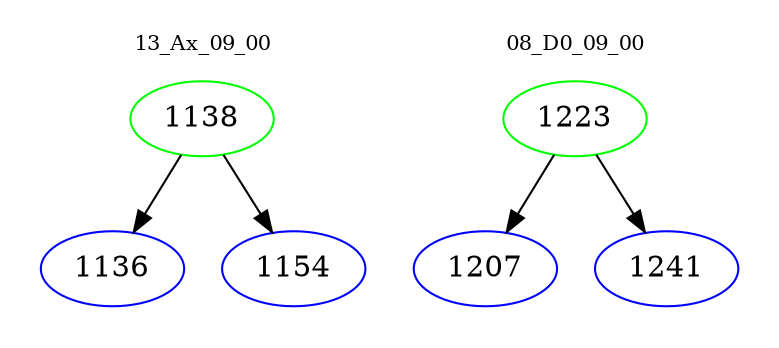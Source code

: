 digraph{
subgraph cluster_0 {
color = white
label = "13_Ax_09_00";
fontsize=10;
T0_1138 [label="1138", color="green"]
T0_1138 -> T0_1136 [color="black"]
T0_1136 [label="1136", color="blue"]
T0_1138 -> T0_1154 [color="black"]
T0_1154 [label="1154", color="blue"]
}
subgraph cluster_1 {
color = white
label = "08_D0_09_00";
fontsize=10;
T1_1223 [label="1223", color="green"]
T1_1223 -> T1_1207 [color="black"]
T1_1207 [label="1207", color="blue"]
T1_1223 -> T1_1241 [color="black"]
T1_1241 [label="1241", color="blue"]
}
}
